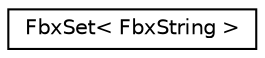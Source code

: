 digraph "クラス階層図"
{
  edge [fontname="Helvetica",fontsize="10",labelfontname="Helvetica",labelfontsize="10"];
  node [fontname="Helvetica",fontsize="10",shape=record];
  rankdir="LR";
  Node0 [label="FbxSet\< FbxString \>",height=0.2,width=0.4,color="black", fillcolor="white", style="filled",URL="$class_fbx_set.html"];
}
